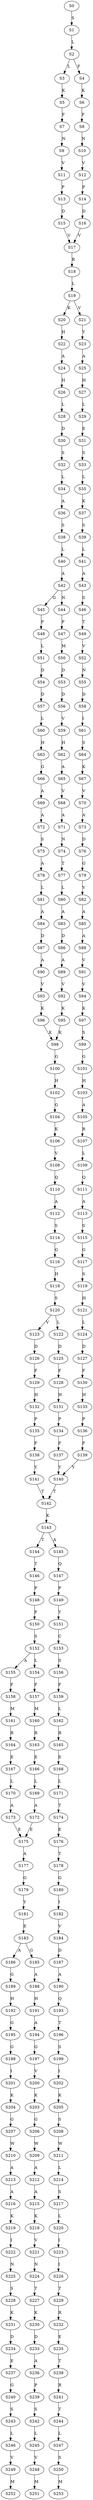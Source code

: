strict digraph  {
	S0 -> S1 [ label = S ];
	S1 -> S2 [ label = L ];
	S2 -> S3 [ label = L ];
	S2 -> S4 [ label = F ];
	S3 -> S5 [ label = K ];
	S4 -> S6 [ label = K ];
	S5 -> S7 [ label = F ];
	S6 -> S8 [ label = F ];
	S7 -> S9 [ label = N ];
	S8 -> S10 [ label = N ];
	S9 -> S11 [ label = V ];
	S10 -> S12 [ label = V ];
	S11 -> S13 [ label = P ];
	S12 -> S14 [ label = P ];
	S13 -> S15 [ label = D ];
	S14 -> S16 [ label = D ];
	S15 -> S17 [ label = V ];
	S16 -> S17 [ label = V ];
	S17 -> S18 [ label = R ];
	S18 -> S19 [ label = L ];
	S19 -> S20 [ label = K ];
	S19 -> S21 [ label = V ];
	S20 -> S22 [ label = H ];
	S21 -> S23 [ label = Y ];
	S22 -> S24 [ label = A ];
	S23 -> S25 [ label = A ];
	S24 -> S26 [ label = H ];
	S25 -> S27 [ label = H ];
	S26 -> S28 [ label = L ];
	S27 -> S29 [ label = L ];
	S28 -> S30 [ label = D ];
	S29 -> S31 [ label = E ];
	S30 -> S32 [ label = S ];
	S31 -> S33 [ label = S ];
	S32 -> S34 [ label = L ];
	S33 -> S35 [ label = L ];
	S34 -> S36 [ label = A ];
	S35 -> S37 [ label = K ];
	S36 -> S38 [ label = S ];
	S37 -> S39 [ label = S ];
	S38 -> S40 [ label = L ];
	S39 -> S41 [ label = L ];
	S40 -> S42 [ label = A ];
	S41 -> S43 [ label = A ];
	S42 -> S44 [ label = N ];
	S42 -> S45 [ label = G ];
	S43 -> S46 [ label = S ];
	S44 -> S47 [ label = P ];
	S45 -> S48 [ label = P ];
	S46 -> S49 [ label = T ];
	S47 -> S50 [ label = M ];
	S48 -> S51 [ label = L ];
	S49 -> S52 [ label = V ];
	S50 -> S53 [ label = D ];
	S51 -> S54 [ label = D ];
	S52 -> S55 [ label = N ];
	S53 -> S56 [ label = D ];
	S54 -> S57 [ label = D ];
	S55 -> S58 [ label = D ];
	S56 -> S59 [ label = V ];
	S57 -> S60 [ label = L ];
	S58 -> S61 [ label = I ];
	S59 -> S62 [ label = H ];
	S60 -> S63 [ label = H ];
	S61 -> S64 [ label = S ];
	S62 -> S65 [ label = A ];
	S63 -> S66 [ label = G ];
	S64 -> S67 [ label = K ];
	S65 -> S68 [ label = V ];
	S66 -> S69 [ label = A ];
	S67 -> S70 [ label = V ];
	S68 -> S71 [ label = A ];
	S69 -> S72 [ label = A ];
	S70 -> S73 [ label = A ];
	S71 -> S74 [ label = N ];
	S72 -> S75 [ label = S ];
	S73 -> S76 [ label = D ];
	S74 -> S77 [ label = T ];
	S75 -> S78 [ label = A ];
	S76 -> S79 [ label = G ];
	S77 -> S80 [ label = L ];
	S78 -> S81 [ label = L ];
	S79 -> S82 [ label = V ];
	S80 -> S83 [ label = A ];
	S81 -> S84 [ label = A ];
	S82 -> S85 [ label = A ];
	S83 -> S86 [ label = D ];
	S84 -> S87 [ label = D ];
	S85 -> S88 [ label = A ];
	S86 -> S89 [ label = A ];
	S87 -> S90 [ label = A ];
	S88 -> S91 [ label = V ];
	S89 -> S92 [ label = V ];
	S90 -> S93 [ label = V ];
	S91 -> S94 [ label = V ];
	S92 -> S95 [ label = K ];
	S93 -> S96 [ label = K ];
	S94 -> S97 [ label = K ];
	S95 -> S98 [ label = K ];
	S96 -> S98 [ label = K ];
	S97 -> S99 [ label = S ];
	S98 -> S100 [ label = G ];
	S99 -> S101 [ label = G ];
	S100 -> S102 [ label = H ];
	S101 -> S103 [ label = H ];
	S102 -> S104 [ label = G ];
	S103 -> S105 [ label = A ];
	S104 -> S106 [ label = K ];
	S105 -> S107 [ label = R ];
	S106 -> S108 [ label = V ];
	S107 -> S109 [ label = L ];
	S108 -> S110 [ label = Q ];
	S109 -> S111 [ label = Q ];
	S110 -> S112 [ label = A ];
	S111 -> S113 [ label = A ];
	S112 -> S114 [ label = S ];
	S113 -> S115 [ label = S ];
	S114 -> S116 [ label = G ];
	S115 -> S117 [ label = G ];
	S116 -> S118 [ label = H ];
	S117 -> S119 [ label = S ];
	S118 -> S120 [ label = S ];
	S119 -> S121 [ label = H ];
	S120 -> S122 [ label = L ];
	S120 -> S123 [ label = V ];
	S121 -> S124 [ label = L ];
	S122 -> S125 [ label = D ];
	S123 -> S126 [ label = D ];
	S124 -> S127 [ label = D ];
	S125 -> S128 [ label = F ];
	S126 -> S129 [ label = F ];
	S127 -> S130 [ label = F ];
	S128 -> S131 [ label = H ];
	S129 -> S132 [ label = H ];
	S130 -> S133 [ label = H ];
	S131 -> S134 [ label = P ];
	S132 -> S135 [ label = P ];
	S133 -> S136 [ label = P ];
	S134 -> S137 [ label = F ];
	S135 -> S138 [ label = F ];
	S136 -> S139 [ label = F ];
	S137 -> S140 [ label = Y ];
	S138 -> S141 [ label = Y ];
	S139 -> S140 [ label = Y ];
	S140 -> S142 [ label = T ];
	S141 -> S142 [ label = T ];
	S142 -> S143 [ label = K ];
	S143 -> S144 [ label = T ];
	S143 -> S145 [ label = A ];
	S144 -> S146 [ label = T ];
	S145 -> S147 [ label = Q ];
	S146 -> S148 [ label = P ];
	S147 -> S149 [ label = P ];
	S148 -> S150 [ label = F ];
	S149 -> S151 [ label = Y ];
	S150 -> S152 [ label = S ];
	S151 -> S153 [ label = C ];
	S152 -> S154 [ label = L ];
	S152 -> S155 [ label = A ];
	S153 -> S156 [ label = S ];
	S154 -> S157 [ label = F ];
	S155 -> S158 [ label = F ];
	S156 -> S159 [ label = F ];
	S157 -> S160 [ label = M ];
	S158 -> S161 [ label = M ];
	S159 -> S162 [ label = L ];
	S160 -> S163 [ label = R ];
	S161 -> S164 [ label = R ];
	S162 -> S165 [ label = R ];
	S163 -> S166 [ label = E ];
	S164 -> S167 [ label = E ];
	S165 -> S168 [ label = E ];
	S166 -> S169 [ label = L ];
	S167 -> S170 [ label = L ];
	S168 -> S171 [ label = L ];
	S169 -> S172 [ label = A ];
	S170 -> S173 [ label = A ];
	S171 -> S174 [ label = T ];
	S172 -> S175 [ label = E ];
	S173 -> S175 [ label = E ];
	S174 -> S176 [ label = E ];
	S175 -> S177 [ label = A ];
	S176 -> S178 [ label = T ];
	S177 -> S179 [ label = G ];
	S178 -> S180 [ label = G ];
	S179 -> S181 [ label = Y ];
	S180 -> S182 [ label = I ];
	S181 -> S183 [ label = E ];
	S182 -> S184 [ label = V ];
	S183 -> S185 [ label = G ];
	S183 -> S186 [ label = A ];
	S184 -> S187 [ label = D ];
	S185 -> S188 [ label = A ];
	S186 -> S189 [ label = G ];
	S187 -> S190 [ label = A ];
	S188 -> S191 [ label = H ];
	S189 -> S192 [ label = H ];
	S190 -> S193 [ label = Q ];
	S191 -> S194 [ label = A ];
	S192 -> S195 [ label = G ];
	S193 -> S196 [ label = T ];
	S194 -> S197 [ label = G ];
	S195 -> S198 [ label = G ];
	S196 -> S199 [ label = S ];
	S197 -> S200 [ label = V ];
	S198 -> S201 [ label = I ];
	S199 -> S202 [ label = I ];
	S200 -> S203 [ label = K ];
	S201 -> S204 [ label = K ];
	S202 -> S205 [ label = K ];
	S203 -> S206 [ label = G ];
	S204 -> S207 [ label = G ];
	S205 -> S208 [ label = S ];
	S206 -> S209 [ label = W ];
	S207 -> S210 [ label = W ];
	S208 -> S211 [ label = W ];
	S209 -> S212 [ label = A ];
	S210 -> S213 [ label = A ];
	S211 -> S214 [ label = L ];
	S212 -> S215 [ label = A ];
	S213 -> S216 [ label = A ];
	S214 -> S217 [ label = S ];
	S215 -> S218 [ label = K ];
	S216 -> S219 [ label = K ];
	S217 -> S220 [ label = L ];
	S218 -> S221 [ label = V ];
	S219 -> S222 [ label = I ];
	S220 -> S223 [ label = I ];
	S221 -> S224 [ label = N ];
	S222 -> S225 [ label = N ];
	S223 -> S226 [ label = I ];
	S224 -> S227 [ label = T ];
	S225 -> S228 [ label = S ];
	S226 -> S229 [ label = T ];
	S227 -> S230 [ label = K ];
	S228 -> S231 [ label = K ];
	S229 -> S232 [ label = R ];
	S230 -> S233 [ label = D ];
	S231 -> S234 [ label = D ];
	S232 -> S235 [ label = E ];
	S233 -> S236 [ label = A ];
	S234 -> S237 [ label = E ];
	S235 -> S238 [ label = T ];
	S236 -> S239 [ label = P ];
	S237 -> S240 [ label = G ];
	S238 -> S241 [ label = R ];
	S239 -> S242 [ label = S ];
	S240 -> S243 [ label = S ];
	S241 -> S244 [ label = T ];
	S242 -> S245 [ label = L ];
	S243 -> S246 [ label = L ];
	S244 -> S247 [ label = L ];
	S245 -> S248 [ label = V ];
	S246 -> S249 [ label = V ];
	S247 -> S250 [ label = S ];
	S248 -> S251 [ label = M ];
	S249 -> S252 [ label = M ];
	S250 -> S253 [ label = M ];
}
